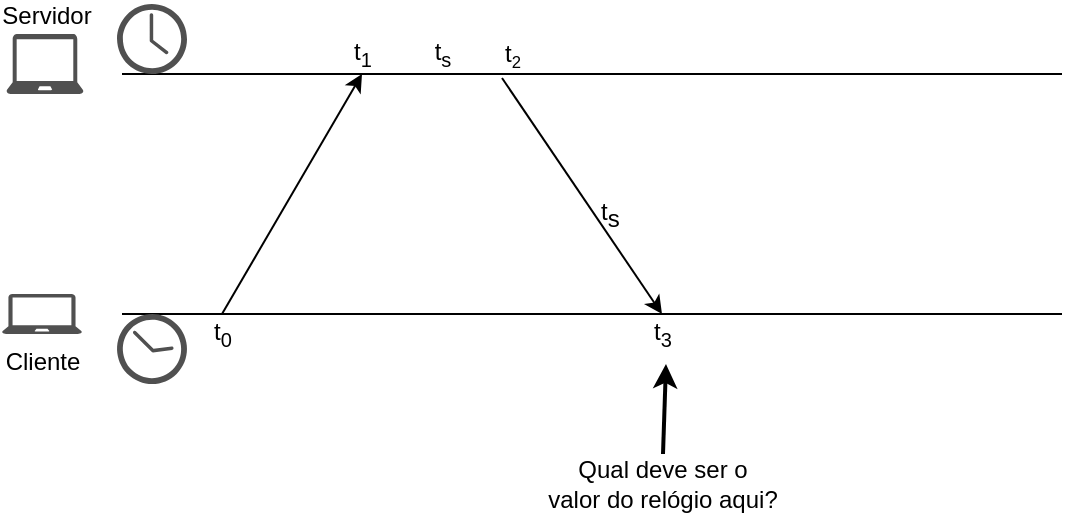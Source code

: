 <mxfile version="14.5.1" type="device" pages="3"><diagram id="2FLq53bb37XqbGU5-3WV" name="genérico"><mxGraphModel dx="1106" dy="807" grid="1" gridSize="10" guides="1" tooltips="1" connect="1" arrows="1" fold="1" page="1" pageScale="1" pageWidth="850" pageHeight="1100" math="0" shadow="0"><root><mxCell id="0"/><mxCell id="1" parent="0"/><mxCell id="J22PCq4DtH1dWz1ogM2c-3" value="" style="endArrow=none;html=1;" edge="1" parent="1"><mxGeometry width="50" height="50" relative="1" as="geometry"><mxPoint x="90" y="80.0" as="sourcePoint"/><mxPoint x="560" y="80.0" as="targetPoint"/></mxGeometry></mxCell><mxCell id="J22PCq4DtH1dWz1ogM2c-5" value="" style="endArrow=none;html=1;" edge="1" parent="1"><mxGeometry width="50" height="50" relative="1" as="geometry"><mxPoint x="90" y="200.0" as="sourcePoint"/><mxPoint x="560" y="200.0" as="targetPoint"/></mxGeometry></mxCell><mxCell id="J22PCq4DtH1dWz1ogM2c-6" value="" style="endArrow=classic;html=1;" edge="1" parent="1"><mxGeometry width="50" height="50" relative="1" as="geometry"><mxPoint x="140" y="200" as="sourcePoint"/><mxPoint x="210" y="80" as="targetPoint"/></mxGeometry></mxCell><mxCell id="J22PCq4DtH1dWz1ogM2c-20" value="Cliente" style="pointerEvents=1;shadow=0;dashed=0;html=1;strokeColor=none;fillColor=#505050;labelPosition=center;verticalLabelPosition=bottom;verticalAlign=top;outlineConnect=0;align=center;shape=mxgraph.office.devices.laptop;" vertex="1" parent="1"><mxGeometry x="30" y="190" width="40" height="20" as="geometry"/></mxCell><mxCell id="J22PCq4DtH1dWz1ogM2c-21" value="Servidor" style="pointerEvents=1;shadow=0;dashed=0;html=1;strokeColor=none;fillColor=#505050;labelPosition=center;verticalLabelPosition=top;verticalAlign=bottom;outlineConnect=0;align=center;shape=mxgraph.office.devices.laptop;" vertex="1" parent="1"><mxGeometry x="32.25" y="60" width="38.5" height="30" as="geometry"/></mxCell><mxCell id="J22PCq4DtH1dWz1ogM2c-22" value="t&lt;sub&gt;0&lt;/sub&gt;" style="text;html=1;align=center;verticalAlign=middle;resizable=0;points=[];autosize=1;" vertex="1" parent="1"><mxGeometry x="130" y="200" width="20" height="20" as="geometry"/></mxCell><mxCell id="J22PCq4DtH1dWz1ogM2c-23" value="t&lt;sub&gt;1&lt;/sub&gt;" style="text;html=1;align=center;verticalAlign=middle;resizable=0;points=[];autosize=1;" vertex="1" parent="1"><mxGeometry x="200" y="60" width="20" height="20" as="geometry"/></mxCell><mxCell id="J22PCq4DtH1dWz1ogM2c-24" value="t&lt;sub&gt;s&lt;/sub&gt;" style="text;html=1;align=center;verticalAlign=middle;resizable=0;points=[];autosize=1;" vertex="1" parent="1"><mxGeometry x="240" y="60" width="20" height="20" as="geometry"/></mxCell><mxCell id="J22PCq4DtH1dWz1ogM2c-25" value="t&lt;span style=&quot;font-size: 10px&quot;&gt;&lt;sub&gt;2&lt;/sub&gt;&lt;/span&gt;" style="text;html=1;align=center;verticalAlign=middle;resizable=0;points=[];autosize=1;" vertex="1" parent="1"><mxGeometry x="275" y="60" width="20" height="20" as="geometry"/></mxCell><mxCell id="J22PCq4DtH1dWz1ogM2c-26" value="" style="endArrow=classic;html=1;" edge="1" parent="1"><mxGeometry width="50" height="50" relative="1" as="geometry"><mxPoint x="280" y="82" as="sourcePoint"/><mxPoint x="360" y="200" as="targetPoint"/></mxGeometry></mxCell><mxCell id="J22PCq4DtH1dWz1ogM2c-32" value="&amp;nbsp; &amp;nbsp; t&lt;sub style=&quot;font-size: 12px;&quot;&gt;s&lt;/sub&gt;" style="edgeLabel;html=1;align=center;verticalAlign=middle;resizable=0;points=[];labelBackgroundColor=none;fontSize=12;" vertex="1" connectable="0" parent="J22PCq4DtH1dWz1ogM2c-26"><mxGeometry x="0.148" y="1" relative="1" as="geometry"><mxPoint as="offset"/></mxGeometry></mxCell><mxCell id="J22PCq4DtH1dWz1ogM2c-27" value="t&lt;sub&gt;3&lt;/sub&gt;" style="text;html=1;align=center;verticalAlign=middle;resizable=0;points=[];autosize=1;" vertex="1" parent="1"><mxGeometry x="350" y="200" width="20" height="20" as="geometry"/></mxCell><mxCell id="J22PCq4DtH1dWz1ogM2c-28" value="" style="pointerEvents=1;shadow=0;dashed=0;html=1;strokeColor=none;fillColor=#505050;labelPosition=center;verticalLabelPosition=bottom;verticalAlign=top;outlineConnect=0;align=center;shape=mxgraph.office.concepts.clock;rotation=-45;" vertex="1" parent="1"><mxGeometry x="87.5" y="200" width="35" height="35" as="geometry"/></mxCell><mxCell id="J22PCq4DtH1dWz1ogM2c-29" value="" style="pointerEvents=1;shadow=0;dashed=0;html=1;strokeColor=none;fillColor=#505050;labelPosition=center;verticalLabelPosition=bottom;verticalAlign=top;outlineConnect=0;align=center;shape=mxgraph.office.concepts.clock;" vertex="1" parent="1"><mxGeometry x="87.5" y="45" width="35" height="35" as="geometry"/></mxCell><mxCell id="J22PCq4DtH1dWz1ogM2c-31" style="rounded=0;orthogonalLoop=1;jettySize=auto;html=1;entryX=0.6;entryY=1.25;entryDx=0;entryDy=0;entryPerimeter=0;strokeWidth=2;" edge="1" parent="1" source="J22PCq4DtH1dWz1ogM2c-30" target="J22PCq4DtH1dWz1ogM2c-27"><mxGeometry relative="1" as="geometry"/></mxCell><mxCell id="J22PCq4DtH1dWz1ogM2c-30" value="Qual deve ser o &lt;br&gt;valor do relógio aqui?" style="text;html=1;align=center;verticalAlign=middle;resizable=0;points=[];autosize=1;" vertex="1" parent="1"><mxGeometry x="295" y="270" width="130" height="30" as="geometry"/></mxCell></root></mxGraphModel></diagram><diagram name="cristian" id="PDzMl5s5wVXqaSn1iNis"><mxGraphModel dx="1106" dy="807" grid="1" gridSize="10" guides="1" tooltips="1" connect="1" arrows="1" fold="1" page="1" pageScale="1" pageWidth="850" pageHeight="1100" math="0" shadow="0"><root><mxCell id="a_nYtdEmW-nBr8W-lXbg-0"/><mxCell id="a_nYtdEmW-nBr8W-lXbg-1" parent="a_nYtdEmW-nBr8W-lXbg-0"/><mxCell id="a_nYtdEmW-nBr8W-lXbg-2" value="" style="endArrow=none;html=1;" edge="1" parent="a_nYtdEmW-nBr8W-lXbg-1"><mxGeometry width="50" height="50" relative="1" as="geometry"><mxPoint x="90" y="80.0" as="sourcePoint"/><mxPoint x="560" y="80.0" as="targetPoint"/></mxGeometry></mxCell><mxCell id="a_nYtdEmW-nBr8W-lXbg-3" value="" style="endArrow=none;html=1;" edge="1" parent="a_nYtdEmW-nBr8W-lXbg-1"><mxGeometry width="50" height="50" relative="1" as="geometry"><mxPoint x="90" y="200.0" as="sourcePoint"/><mxPoint x="560" y="200.0" as="targetPoint"/></mxGeometry></mxCell><mxCell id="a_nYtdEmW-nBr8W-lXbg-4" value="" style="endArrow=classic;html=1;entryX=0.5;entryY=1.05;entryDx=0;entryDy=0;entryPerimeter=0;" edge="1" parent="a_nYtdEmW-nBr8W-lXbg-1" target="a_nYtdEmW-nBr8W-lXbg-9"><mxGeometry width="50" height="50" relative="1" as="geometry"><mxPoint x="140" y="200" as="sourcePoint"/><mxPoint x="210" y="80" as="targetPoint"/></mxGeometry></mxCell><mxCell id="a_nYtdEmW-nBr8W-lXbg-5" value="Cliente" style="pointerEvents=1;shadow=0;dashed=0;html=1;strokeColor=none;fillColor=#505050;labelPosition=center;verticalLabelPosition=bottom;verticalAlign=top;outlineConnect=0;align=center;shape=mxgraph.office.devices.laptop;" vertex="1" parent="a_nYtdEmW-nBr8W-lXbg-1"><mxGeometry x="30" y="190" width="40" height="20" as="geometry"/></mxCell><mxCell id="a_nYtdEmW-nBr8W-lXbg-6" value="Servidor" style="pointerEvents=1;shadow=0;dashed=0;html=1;strokeColor=none;fillColor=#505050;labelPosition=center;verticalLabelPosition=top;verticalAlign=bottom;outlineConnect=0;align=center;shape=mxgraph.office.devices.laptop;" vertex="1" parent="a_nYtdEmW-nBr8W-lXbg-1"><mxGeometry x="32.25" y="60" width="38.5" height="30" as="geometry"/></mxCell><mxCell id="a_nYtdEmW-nBr8W-lXbg-7" value="t&lt;sub&gt;0&lt;/sub&gt;" style="text;html=1;align=center;verticalAlign=middle;resizable=0;points=[];autosize=1;" vertex="1" parent="a_nYtdEmW-nBr8W-lXbg-1"><mxGeometry x="130" y="200" width="20" height="20" as="geometry"/></mxCell><mxCell id="a_nYtdEmW-nBr8W-lXbg-9" value="t&lt;sub&gt;1&lt;/sub&gt; = t&lt;sub&gt;s &lt;/sub&gt;= t&lt;sub&gt;2&lt;/sub&gt;" style="text;html=1;align=center;verticalAlign=middle;resizable=0;points=[];autosize=1;" vertex="1" parent="a_nYtdEmW-nBr8W-lXbg-1"><mxGeometry x="215" y="60" width="70" height="20" as="geometry"/></mxCell><mxCell id="a_nYtdEmW-nBr8W-lXbg-11" value="" style="endArrow=classic;html=1;exitX=0.529;exitY=1.05;exitDx=0;exitDy=0;exitPerimeter=0;" edge="1" parent="a_nYtdEmW-nBr8W-lXbg-1" source="a_nYtdEmW-nBr8W-lXbg-9"><mxGeometry width="50" height="50" relative="1" as="geometry"><mxPoint x="280" y="82" as="sourcePoint"/><mxPoint x="360" y="200" as="targetPoint"/></mxGeometry></mxCell><mxCell id="a_nYtdEmW-nBr8W-lXbg-12" value="&amp;nbsp; &amp;nbsp; t&lt;sub style=&quot;font-size: 12px;&quot;&gt;s&lt;/sub&gt;" style="edgeLabel;html=1;align=center;verticalAlign=middle;resizable=0;points=[];labelBackgroundColor=none;fontSize=12;" vertex="1" connectable="0" parent="a_nYtdEmW-nBr8W-lXbg-11"><mxGeometry x="0.148" y="1" relative="1" as="geometry"><mxPoint as="offset"/></mxGeometry></mxCell><mxCell id="a_nYtdEmW-nBr8W-lXbg-13" value="t&lt;sub&gt;3&lt;/sub&gt;" style="text;html=1;align=center;verticalAlign=middle;resizable=0;points=[];autosize=1;" vertex="1" parent="a_nYtdEmW-nBr8W-lXbg-1"><mxGeometry x="350" y="200" width="20" height="20" as="geometry"/></mxCell><mxCell id="a_nYtdEmW-nBr8W-lXbg-14" value="" style="pointerEvents=1;shadow=0;dashed=0;html=1;strokeColor=none;fillColor=#505050;labelPosition=center;verticalLabelPosition=bottom;verticalAlign=top;outlineConnect=0;align=center;shape=mxgraph.office.concepts.clock;rotation=-45;" vertex="1" parent="a_nYtdEmW-nBr8W-lXbg-1"><mxGeometry x="87.5" y="200" width="35" height="35" as="geometry"/></mxCell><mxCell id="a_nYtdEmW-nBr8W-lXbg-15" value="" style="pointerEvents=1;shadow=0;dashed=0;html=1;strokeColor=none;fillColor=#505050;labelPosition=center;verticalLabelPosition=bottom;verticalAlign=top;outlineConnect=0;align=center;shape=mxgraph.office.concepts.clock;" vertex="1" parent="a_nYtdEmW-nBr8W-lXbg-1"><mxGeometry x="87.5" y="45" width="35" height="35" as="geometry"/></mxCell><mxCell id="a_nYtdEmW-nBr8W-lXbg-16" style="rounded=0;orthogonalLoop=1;jettySize=auto;html=1;entryX=0.6;entryY=1.25;entryDx=0;entryDy=0;entryPerimeter=0;strokeWidth=2;" edge="1" parent="a_nYtdEmW-nBr8W-lXbg-1" source="a_nYtdEmW-nBr8W-lXbg-17" target="a_nYtdEmW-nBr8W-lXbg-13"><mxGeometry relative="1" as="geometry"/></mxCell><mxCell id="a_nYtdEmW-nBr8W-lXbg-17" value="C = t&lt;sub&gt;s&lt;/sub&gt; + (t&lt;sub&gt;3&lt;/sub&gt; - t&lt;sub&gt;0&lt;/sub&gt;)/2" style="text;html=1;align=center;verticalAlign=middle;resizable=0;points=[];autosize=1;" vertex="1" parent="a_nYtdEmW-nBr8W-lXbg-1"><mxGeometry x="305" y="275" width="110" height="20" as="geometry"/></mxCell><mxCell id="xv8TcwZWtEsWyHDCFMxe-1" value="" style="shape=curlyBracket;whiteSpace=wrap;html=1;rounded=1;labelBackgroundColor=none;fontSize=12;rotation=90;" vertex="1" parent="a_nYtdEmW-nBr8W-lXbg-1"><mxGeometry x="295" y="-15" width="20" height="110" as="geometry"/></mxCell><mxCell id="xv8TcwZWtEsWyHDCFMxe-2" value="(t&lt;sub&gt;3&lt;/sub&gt; - t&lt;sub&gt;0&lt;/sub&gt;)/2" style="text;html=1;align=center;verticalAlign=middle;resizable=0;points=[];autosize=1;" vertex="1" parent="a_nYtdEmW-nBr8W-lXbg-1"><mxGeometry x="270" y="10" width="60" height="20" as="geometry"/></mxCell></root></mxGraphModel></diagram><diagram name="error" id="tmPL49nnX0KOXY-G299a"><mxGraphModel dx="1106" dy="807" grid="1" gridSize="10" guides="1" tooltips="1" connect="1" arrows="1" fold="1" page="1" pageScale="1" pageWidth="850" pageHeight="1100" math="0" shadow="0"><root><mxCell id="vtGpeKPVZHO15pDdsixL-0"/><mxCell id="vtGpeKPVZHO15pDdsixL-1" parent="vtGpeKPVZHO15pDdsixL-0"/><mxCell id="vtGpeKPVZHO15pDdsixL-23" value="" style="endArrow=none;dashed=1;html=1;strokeWidth=4;fontSize=12;strokeColor=#FF3333;" edge="1" parent="vtGpeKPVZHO15pDdsixL-1"><mxGeometry width="50" height="50" relative="1" as="geometry"><mxPoint x="140" y="260" as="sourcePoint"/><mxPoint x="140" y="30" as="targetPoint"/></mxGeometry></mxCell><mxCell id="vtGpeKPVZHO15pDdsixL-24" value="" style="endArrow=none;dashed=1;html=1;strokeWidth=4;fontSize=12;strokeColor=#FF3333;" edge="1" parent="vtGpeKPVZHO15pDdsixL-1"><mxGeometry width="50" height="50" relative="1" as="geometry"><mxPoint x="200" y="260" as="sourcePoint"/><mxPoint x="200" y="30" as="targetPoint"/></mxGeometry></mxCell><mxCell id="vtGpeKPVZHO15pDdsixL-25" value="" style="endArrow=none;dashed=1;html=1;strokeColor=#33FF33;strokeWidth=4;fontSize=12;" edge="1" parent="vtGpeKPVZHO15pDdsixL-1"><mxGeometry width="50" height="50" relative="1" as="geometry"><mxPoint x="300" y="260" as="sourcePoint"/><mxPoint x="300" y="30" as="targetPoint"/></mxGeometry></mxCell><mxCell id="vtGpeKPVZHO15pDdsixL-26" value="" style="endArrow=none;dashed=1;html=1;strokeColor=#33FF33;strokeWidth=4;fontSize=12;" edge="1" parent="vtGpeKPVZHO15pDdsixL-1"><mxGeometry width="50" height="50" relative="1" as="geometry"><mxPoint x="359.5" y="263.75" as="sourcePoint"/><mxPoint x="359.5" y="33.75" as="targetPoint"/></mxGeometry></mxCell><mxCell id="vtGpeKPVZHO15pDdsixL-2" value="" style="endArrow=none;html=1;" edge="1" parent="vtGpeKPVZHO15pDdsixL-1"><mxGeometry width="50" height="50" relative="1" as="geometry"><mxPoint x="90" y="80.0" as="sourcePoint"/><mxPoint x="560" y="80.0" as="targetPoint"/></mxGeometry></mxCell><mxCell id="vtGpeKPVZHO15pDdsixL-3" value="" style="endArrow=none;html=1;" edge="1" parent="vtGpeKPVZHO15pDdsixL-1"><mxGeometry width="50" height="50" relative="1" as="geometry"><mxPoint x="90" y="200.0" as="sourcePoint"/><mxPoint x="560" y="200.0" as="targetPoint"/></mxGeometry></mxCell><mxCell id="vtGpeKPVZHO15pDdsixL-4" value="" style="endArrow=classic;html=1;strokeColor=#FF3333;strokeWidth=4;" edge="1" parent="vtGpeKPVZHO15pDdsixL-1"><mxGeometry width="50" height="50" relative="1" as="geometry"><mxPoint x="140" y="200" as="sourcePoint"/><mxPoint x="200" y="80" as="targetPoint"/></mxGeometry></mxCell><mxCell id="vtGpeKPVZHO15pDdsixL-5" value="Cliente" style="pointerEvents=1;shadow=0;dashed=0;html=1;strokeColor=none;fillColor=#505050;labelPosition=center;verticalLabelPosition=bottom;verticalAlign=top;outlineConnect=0;align=center;shape=mxgraph.office.devices.laptop;" vertex="1" parent="vtGpeKPVZHO15pDdsixL-1"><mxGeometry x="30" y="190" width="40" height="20" as="geometry"/></mxCell><mxCell id="vtGpeKPVZHO15pDdsixL-6" value="Servidor" style="pointerEvents=1;shadow=0;dashed=0;html=1;strokeColor=none;fillColor=#505050;labelPosition=center;verticalLabelPosition=top;verticalAlign=bottom;outlineConnect=0;align=center;shape=mxgraph.office.devices.laptop;" vertex="1" parent="vtGpeKPVZHO15pDdsixL-1"><mxGeometry x="32.25" y="60" width="38.5" height="30" as="geometry"/></mxCell><mxCell id="vtGpeKPVZHO15pDdsixL-7" value="t&lt;sub&gt;0&lt;/sub&gt;" style="text;html=1;align=center;verticalAlign=middle;resizable=0;points=[];autosize=1;" vertex="1" parent="vtGpeKPVZHO15pDdsixL-1"><mxGeometry x="130" y="200" width="20" height="20" as="geometry"/></mxCell><mxCell id="vtGpeKPVZHO15pDdsixL-9" value="t&lt;sub&gt;s&lt;/sub&gt;" style="text;html=1;align=center;verticalAlign=middle;resizable=0;points=[];autosize=1;" vertex="1" parent="vtGpeKPVZHO15pDdsixL-1"><mxGeometry x="310" y="150" width="20" height="20" as="geometry"/></mxCell><mxCell id="vtGpeKPVZHO15pDdsixL-13" value="t&lt;sub&gt;3&lt;/sub&gt;" style="text;html=1;align=center;verticalAlign=middle;resizable=0;points=[];autosize=1;" vertex="1" parent="vtGpeKPVZHO15pDdsixL-1"><mxGeometry x="350" y="200" width="20" height="20" as="geometry"/></mxCell><mxCell id="vtGpeKPVZHO15pDdsixL-14" value="" style="pointerEvents=1;shadow=0;dashed=0;html=1;strokeColor=none;fillColor=#505050;labelPosition=center;verticalLabelPosition=bottom;verticalAlign=top;outlineConnect=0;align=center;shape=mxgraph.office.concepts.clock;rotation=-45;" vertex="1" parent="vtGpeKPVZHO15pDdsixL-1"><mxGeometry x="87.5" y="200" width="35" height="35" as="geometry"/></mxCell><mxCell id="vtGpeKPVZHO15pDdsixL-15" value="" style="pointerEvents=1;shadow=0;dashed=0;html=1;strokeColor=none;fillColor=#505050;labelPosition=center;verticalLabelPosition=bottom;verticalAlign=top;outlineConnect=0;align=center;shape=mxgraph.office.concepts.clock;" vertex="1" parent="vtGpeKPVZHO15pDdsixL-1"><mxGeometry x="87.5" y="45" width="35" height="35" as="geometry"/></mxCell><mxCell id="vtGpeKPVZHO15pDdsixL-18" value="" style="endArrow=classic;html=1;strokeColor=#FF3333;strokeWidth=4;entryX=0.35;entryY=-0.05;entryDx=0;entryDy=0;entryPerimeter=0;" edge="1" parent="vtGpeKPVZHO15pDdsixL-1" target="vtGpeKPVZHO15pDdsixL-13"><mxGeometry width="50" height="50" relative="1" as="geometry"><mxPoint x="200" y="80" as="sourcePoint"/><mxPoint x="220" y="90" as="targetPoint"/></mxGeometry></mxCell><mxCell id="vtGpeKPVZHO15pDdsixL-19" value="" style="endArrow=classic;html=1;strokeWidth=4;exitX=0.5;exitY=-0.05;exitDx=0;exitDy=0;exitPerimeter=0;strokeColor=#33FF33;" edge="1" parent="vtGpeKPVZHO15pDdsixL-1" source="vtGpeKPVZHO15pDdsixL-7"><mxGeometry width="50" height="50" relative="1" as="geometry"><mxPoint x="150" y="210" as="sourcePoint"/><mxPoint x="300" y="80" as="targetPoint"/></mxGeometry></mxCell><mxCell id="vtGpeKPVZHO15pDdsixL-20" value="" style="endArrow=classic;html=1;strokeWidth=4;entryX=0.25;entryY=-0.15;entryDx=0;entryDy=0;entryPerimeter=0;strokeColor=#33FF33;" edge="1" parent="vtGpeKPVZHO15pDdsixL-1" target="vtGpeKPVZHO15pDdsixL-13"><mxGeometry width="50" height="50" relative="1" as="geometry"><mxPoint x="300" y="80" as="sourcePoint"/><mxPoint x="367" y="209" as="targetPoint"/></mxGeometry></mxCell><mxCell id="vtGpeKPVZHO15pDdsixL-21" value="" style="shape=curlyBracket;whiteSpace=wrap;html=1;rounded=1;labelBackgroundColor=none;fontSize=12;rotation=-90;" vertex="1" parent="vtGpeKPVZHO15pDdsixL-1"><mxGeometry x="235" y="125" width="20" height="210" as="geometry"/></mxCell><mxCell id="vtGpeKPVZHO15pDdsixL-22" value="" style="shape=curlyBracket;whiteSpace=wrap;html=1;rounded=1;labelBackgroundColor=none;fontSize=12;rotation=90;" vertex="1" parent="vtGpeKPVZHO15pDdsixL-1"><mxGeometry x="158.75" y="33.75" width="20" height="57.5" as="geometry"/></mxCell><mxCell id="vtGpeKPVZHO15pDdsixL-27" value="" style="shape=curlyBracket;whiteSpace=wrap;html=1;rounded=1;labelBackgroundColor=none;fontSize=12;rotation=90;" vertex="1" parent="vtGpeKPVZHO15pDdsixL-1"><mxGeometry x="320" y="32.5" width="20" height="57.5" as="geometry"/></mxCell><mxCell id="vtGpeKPVZHO15pDdsixL-28" value="T&lt;sub&gt;min&lt;/sub&gt;" style="text;html=1;align=center;verticalAlign=middle;resizable=0;points=[];autosize=1;fontSize=12;" vertex="1" parent="vtGpeKPVZHO15pDdsixL-1"><mxGeometry x="310" y="32.5" width="40" height="20" as="geometry"/></mxCell><mxCell id="vtGpeKPVZHO15pDdsixL-29" value="T&lt;sub&gt;min&lt;/sub&gt;" style="text;html=1;align=center;verticalAlign=middle;resizable=0;points=[];autosize=1;fontSize=12;" vertex="1" parent="vtGpeKPVZHO15pDdsixL-1"><mxGeometry x="148.75" y="32.5" width="40" height="20" as="geometry"/></mxCell><mxCell id="vtGpeKPVZHO15pDdsixL-31" value="t&lt;sub&gt;1&lt;/sub&gt;" style="text;html=1;align=center;verticalAlign=middle;resizable=0;points=[];autosize=1;" vertex="1" parent="vtGpeKPVZHO15pDdsixL-1"><mxGeometry x="200" y="60" width="20" height="20" as="geometry"/></mxCell><mxCell id="vtGpeKPVZHO15pDdsixL-32" value="t&lt;span style=&quot;font-size: 10px&quot;&gt;2&lt;/span&gt;" style="text;html=1;align=center;verticalAlign=middle;resizable=0;points=[];autosize=1;" vertex="1" parent="vtGpeKPVZHO15pDdsixL-1"><mxGeometry x="280" y="60" width="20" height="20" as="geometry"/></mxCell></root></mxGraphModel></diagram></mxfile>